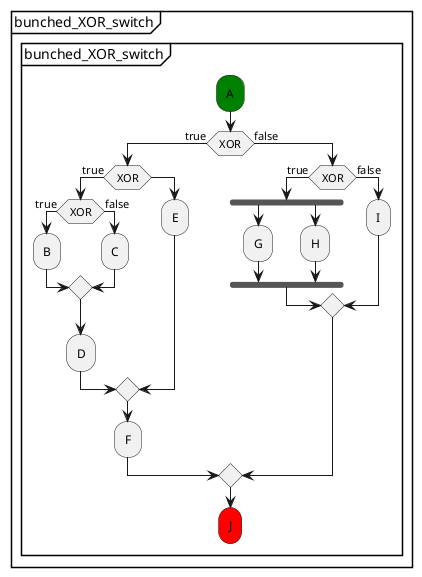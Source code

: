 @startuml
partition "bunched_XOR_switch" {
    group "bunched_XOR_switch"
        #green:A;
        if (XOR) then (true)
            if (XOR) then (true)
                if (XOR) then (true)
                    :B;
                else (false)
                    :C;
                endif
                :D;
            else
                :E;
            endif
            :F;
        else (false)
            if (XOR) then (true)
                fork
                    :G;
                fork again
                    :H;
                end fork
            else (false)
                :I;
            endif
        endif
        #red:J;
    end group
}
@enduml
